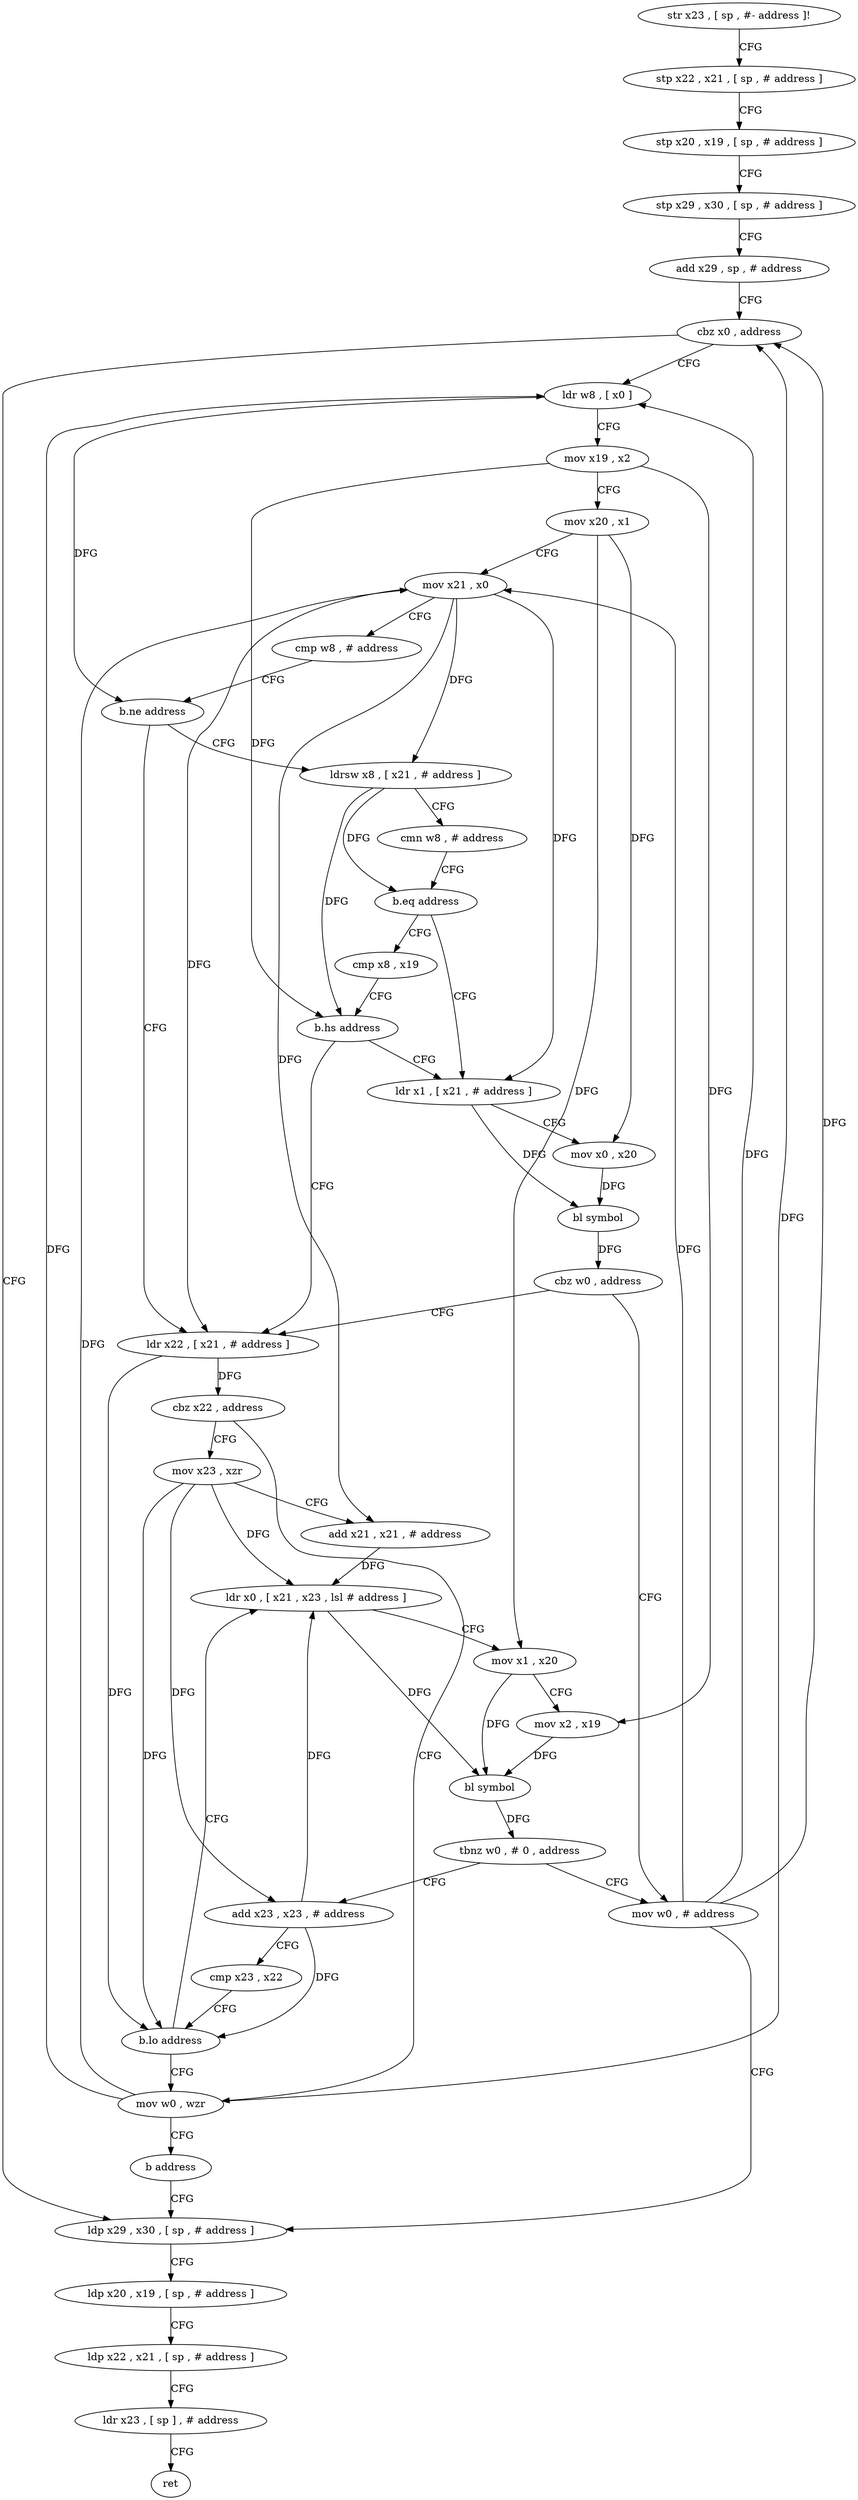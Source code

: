 digraph "func" {
"115224" [label = "str x23 , [ sp , #- address ]!" ]
"115228" [label = "stp x22 , x21 , [ sp , # address ]" ]
"115232" [label = "stp x20 , x19 , [ sp , # address ]" ]
"115236" [label = "stp x29 , x30 , [ sp , # address ]" ]
"115240" [label = "add x29 , sp , # address" ]
"115244" [label = "cbz x0 , address" ]
"115368" [label = "ldp x29 , x30 , [ sp , # address ]" ]
"115248" [label = "ldr w8 , [ x0 ]" ]
"115372" [label = "ldp x20 , x19 , [ sp , # address ]" ]
"115376" [label = "ldp x22 , x21 , [ sp , # address ]" ]
"115380" [label = "ldr x23 , [ sp ] , # address" ]
"115384" [label = "ret" ]
"115252" [label = "mov x19 , x2" ]
"115256" [label = "mov x20 , x1" ]
"115260" [label = "mov x21 , x0" ]
"115264" [label = "cmp w8 , # address" ]
"115268" [label = "b.ne address" ]
"115308" [label = "ldr x22 , [ x21 , # address ]" ]
"115272" [label = "ldrsw x8 , [ x21 , # address ]" ]
"115312" [label = "cbz x22 , address" ]
"115356" [label = "mov w0 , wzr" ]
"115316" [label = "mov x23 , xzr" ]
"115276" [label = "cmn w8 , # address" ]
"115280" [label = "b.eq address" ]
"115292" [label = "ldr x1 , [ x21 , # address ]" ]
"115284" [label = "cmp x8 , x19" ]
"115360" [label = "b address" ]
"115320" [label = "add x21 , x21 , # address" ]
"115324" [label = "ldr x0 , [ x21 , x23 , lsl # address ]" ]
"115296" [label = "mov x0 , x20" ]
"115300" [label = "bl symbol" ]
"115304" [label = "cbz w0 , address" ]
"115364" [label = "mov w0 , # address" ]
"115288" [label = "b.hs address" ]
"115344" [label = "add x23 , x23 , # address" ]
"115348" [label = "cmp x23 , x22" ]
"115352" [label = "b.lo address" ]
"115328" [label = "mov x1 , x20" ]
"115332" [label = "mov x2 , x19" ]
"115336" [label = "bl symbol" ]
"115340" [label = "tbnz w0 , # 0 , address" ]
"115224" -> "115228" [ label = "CFG" ]
"115228" -> "115232" [ label = "CFG" ]
"115232" -> "115236" [ label = "CFG" ]
"115236" -> "115240" [ label = "CFG" ]
"115240" -> "115244" [ label = "CFG" ]
"115244" -> "115368" [ label = "CFG" ]
"115244" -> "115248" [ label = "CFG" ]
"115368" -> "115372" [ label = "CFG" ]
"115248" -> "115252" [ label = "CFG" ]
"115248" -> "115268" [ label = "DFG" ]
"115372" -> "115376" [ label = "CFG" ]
"115376" -> "115380" [ label = "CFG" ]
"115380" -> "115384" [ label = "CFG" ]
"115252" -> "115256" [ label = "CFG" ]
"115252" -> "115288" [ label = "DFG" ]
"115252" -> "115332" [ label = "DFG" ]
"115256" -> "115260" [ label = "CFG" ]
"115256" -> "115296" [ label = "DFG" ]
"115256" -> "115328" [ label = "DFG" ]
"115260" -> "115264" [ label = "CFG" ]
"115260" -> "115308" [ label = "DFG" ]
"115260" -> "115272" [ label = "DFG" ]
"115260" -> "115320" [ label = "DFG" ]
"115260" -> "115292" [ label = "DFG" ]
"115264" -> "115268" [ label = "CFG" ]
"115268" -> "115308" [ label = "CFG" ]
"115268" -> "115272" [ label = "CFG" ]
"115308" -> "115312" [ label = "DFG" ]
"115308" -> "115352" [ label = "DFG" ]
"115272" -> "115276" [ label = "CFG" ]
"115272" -> "115280" [ label = "DFG" ]
"115272" -> "115288" [ label = "DFG" ]
"115312" -> "115356" [ label = "CFG" ]
"115312" -> "115316" [ label = "CFG" ]
"115356" -> "115360" [ label = "CFG" ]
"115356" -> "115244" [ label = "DFG" ]
"115356" -> "115248" [ label = "DFG" ]
"115356" -> "115260" [ label = "DFG" ]
"115316" -> "115320" [ label = "CFG" ]
"115316" -> "115324" [ label = "DFG" ]
"115316" -> "115344" [ label = "DFG" ]
"115316" -> "115352" [ label = "DFG" ]
"115276" -> "115280" [ label = "CFG" ]
"115280" -> "115292" [ label = "CFG" ]
"115280" -> "115284" [ label = "CFG" ]
"115292" -> "115296" [ label = "CFG" ]
"115292" -> "115300" [ label = "DFG" ]
"115284" -> "115288" [ label = "CFG" ]
"115360" -> "115368" [ label = "CFG" ]
"115320" -> "115324" [ label = "DFG" ]
"115324" -> "115328" [ label = "CFG" ]
"115324" -> "115336" [ label = "DFG" ]
"115296" -> "115300" [ label = "DFG" ]
"115300" -> "115304" [ label = "DFG" ]
"115304" -> "115364" [ label = "CFG" ]
"115304" -> "115308" [ label = "CFG" ]
"115364" -> "115368" [ label = "CFG" ]
"115364" -> "115244" [ label = "DFG" ]
"115364" -> "115248" [ label = "DFG" ]
"115364" -> "115260" [ label = "DFG" ]
"115288" -> "115308" [ label = "CFG" ]
"115288" -> "115292" [ label = "CFG" ]
"115344" -> "115348" [ label = "CFG" ]
"115344" -> "115324" [ label = "DFG" ]
"115344" -> "115352" [ label = "DFG" ]
"115348" -> "115352" [ label = "CFG" ]
"115352" -> "115324" [ label = "CFG" ]
"115352" -> "115356" [ label = "CFG" ]
"115328" -> "115332" [ label = "CFG" ]
"115328" -> "115336" [ label = "DFG" ]
"115332" -> "115336" [ label = "DFG" ]
"115336" -> "115340" [ label = "DFG" ]
"115340" -> "115364" [ label = "CFG" ]
"115340" -> "115344" [ label = "CFG" ]
}

